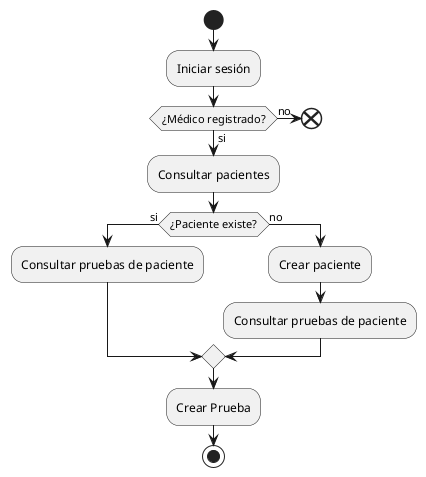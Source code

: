 @startuml
start
:Iniciar sesión;

if (¿Médico registrado?) then (si)
  :Consultar pacientes;

  if (¿Paciente existe?) then (si)
    :Consultar pruebas de paciente;

  else (no)
    :Crear paciente;
    :Consultar pruebas de paciente;
  endif

  :Crear Prueba;

else (no)
  end
endif

stop
@enduml